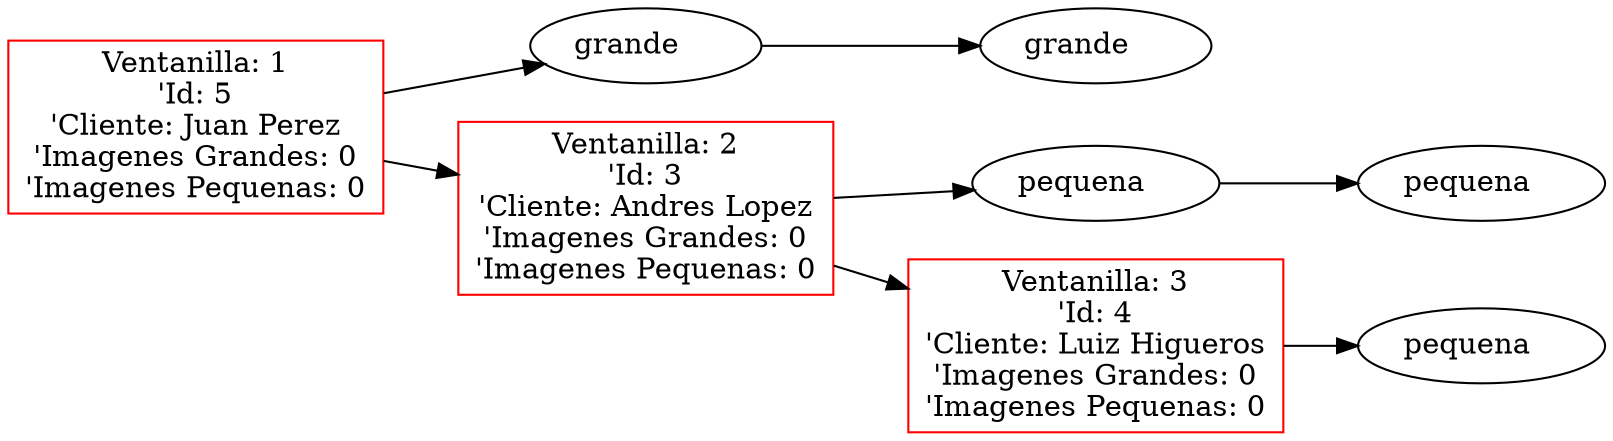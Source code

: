  digraph G {
 rankdir=LR;
 node0 [label="Ventanilla: 1\n'Id: 5\n'Cliente: Juan Perez\n'Imagenes Grandes: 0\n'Imagenes Pequenas: 0", color="red", shape="rectangle"];
 element00 [label="grande    ", shape="ellipse"];
 node0 -> element00 [dir="forward"];
 element00 -> element01 [dir="forward"];
 element01 [label="grande    ", shape="ellipse"];
 node1 [label="Ventanilla: 2\n'Id: 3\n'Cliente: Andres Lopez\n'Imagenes Grandes: 0\n'Imagenes Pequenas: 0", color="red", shape="rectangle"];
 element10 [label="pequena   ", shape="ellipse"];
 node1 -> element10 [dir="forward"];
 element10 -> element11 [dir="forward"];
 element11 [label="pequena   ", shape="ellipse"];
 node0 -> node1 [dir="forward"];
 node2 [label="Ventanilla: 3\n'Id: 4\n'Cliente: Luiz Higueros\n'Imagenes Grandes: 0\n'Imagenes Pequenas: 0", color="red", shape="rectangle"];
 element20 [label="pequena   ", shape="ellipse"];
 node2 -> element20 [dir="forward"];
 node1 -> node2 [dir="forward"];
 }
